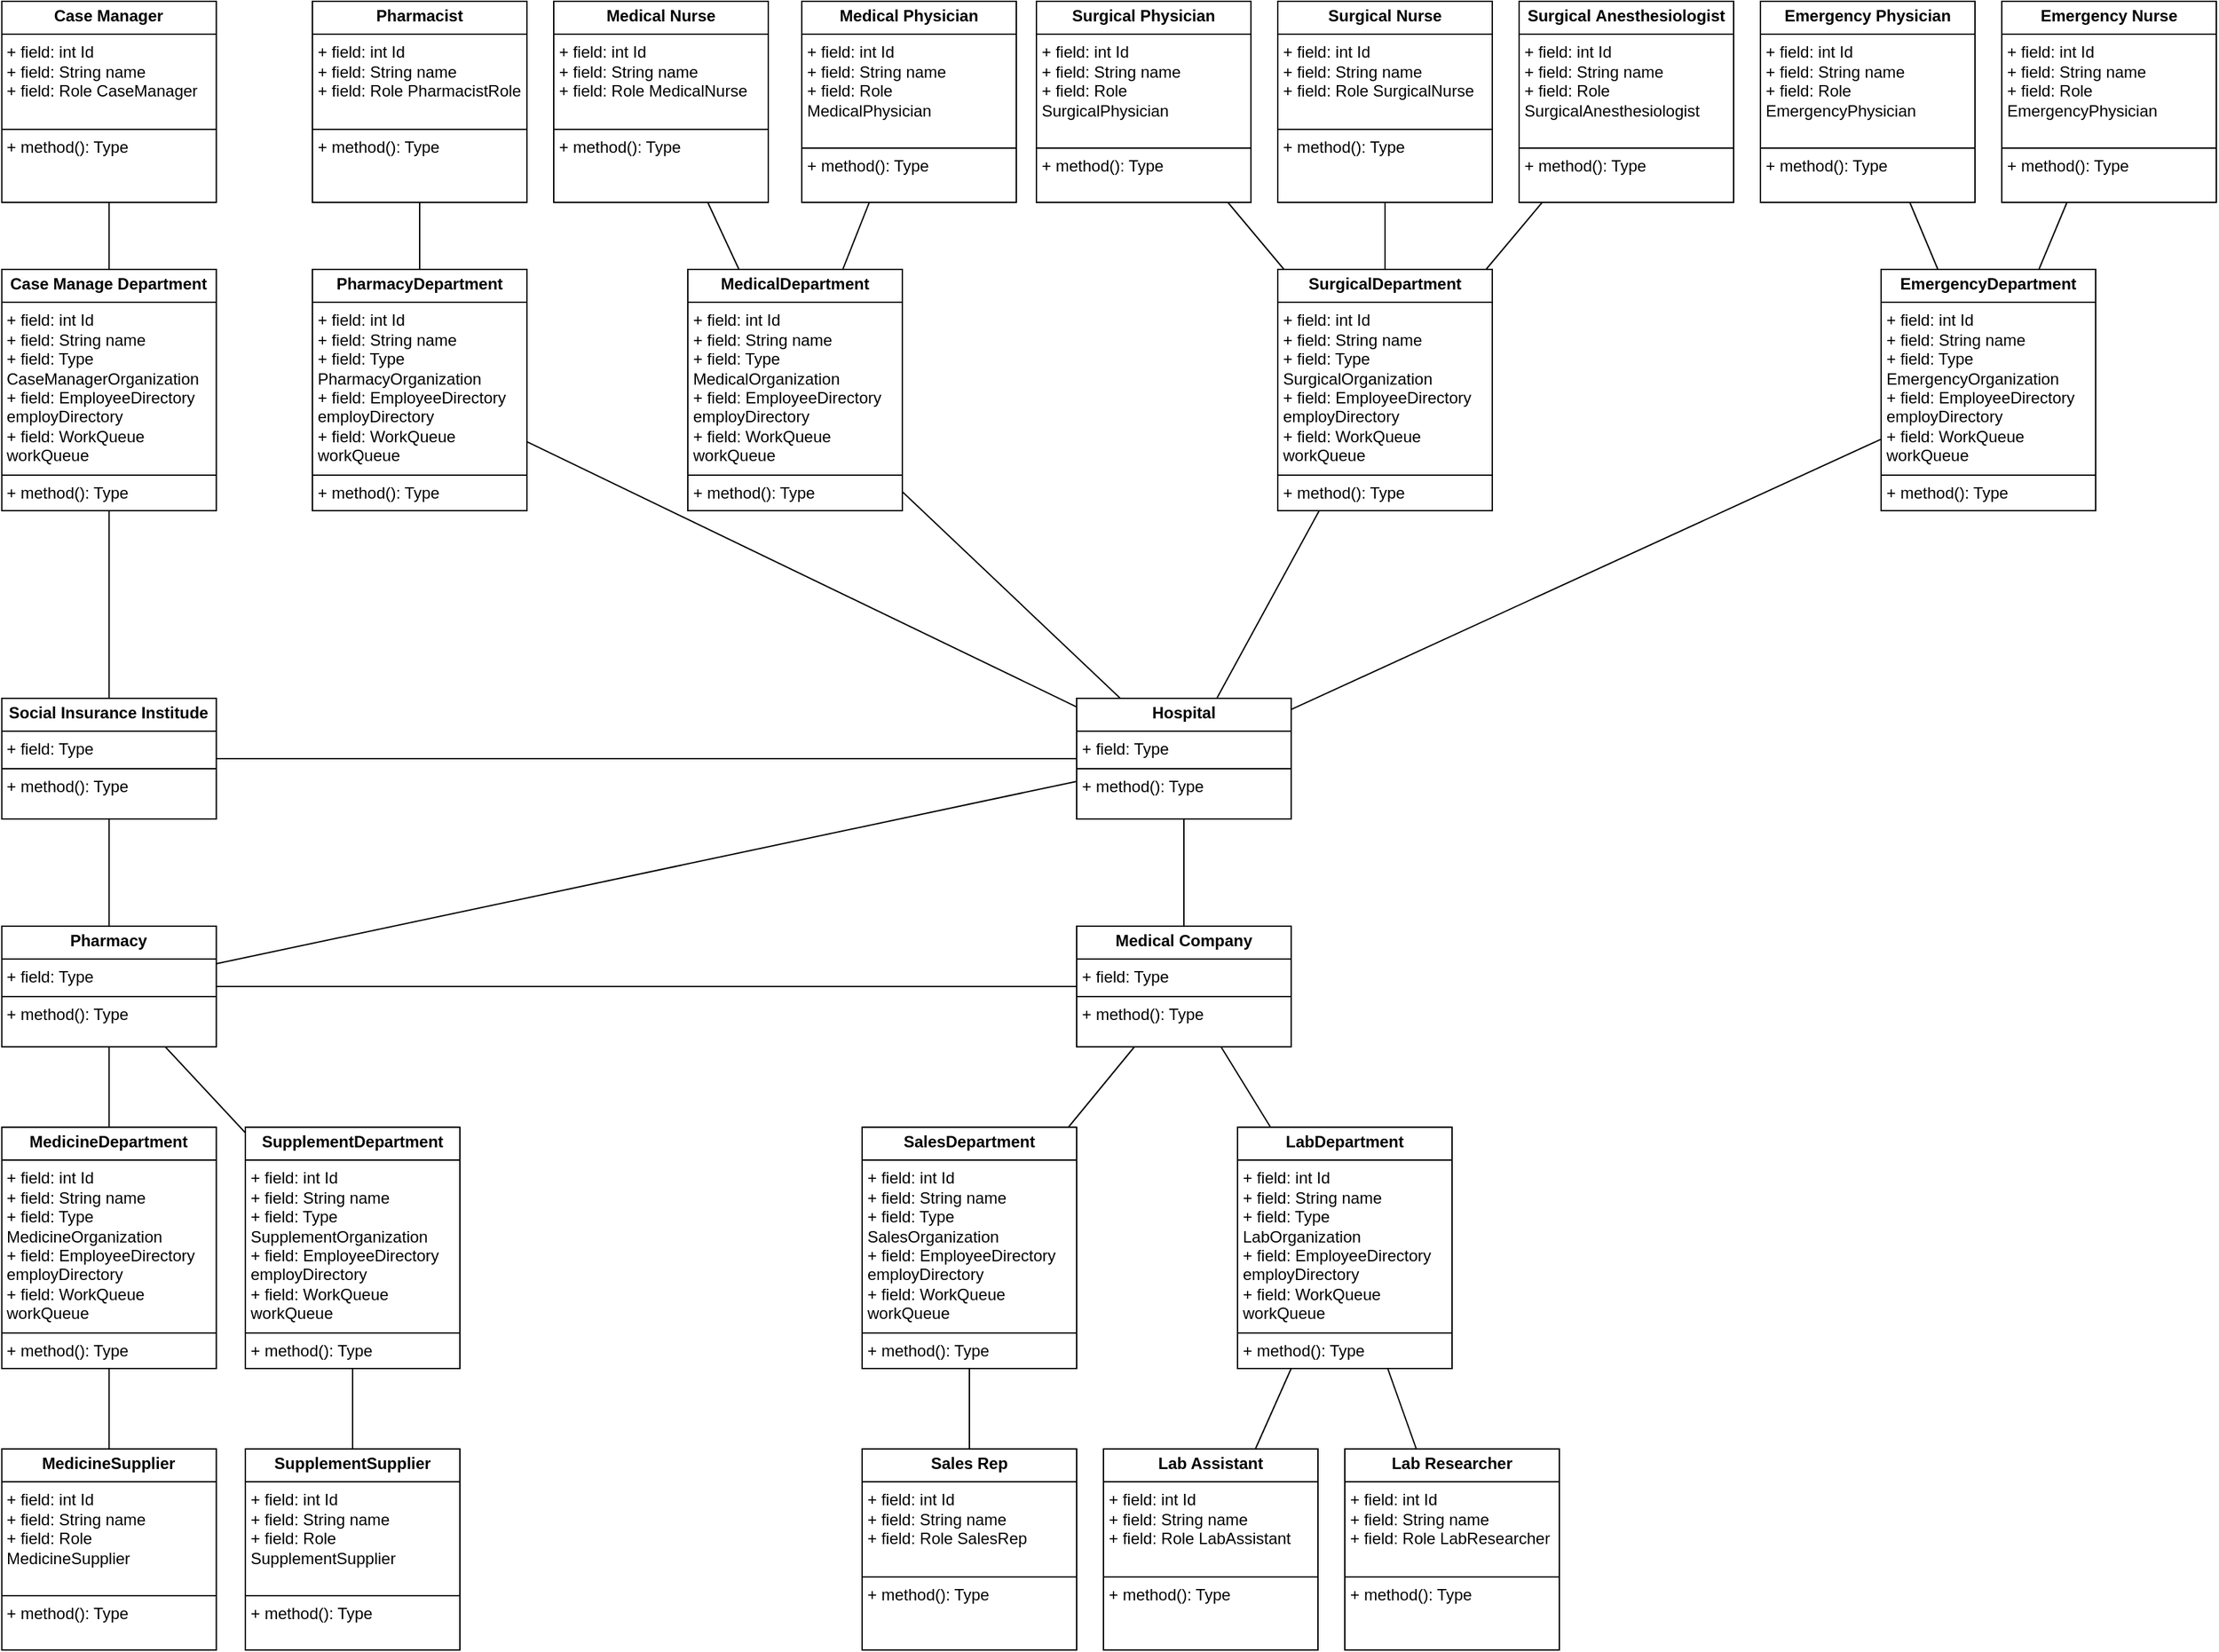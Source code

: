 <mxfile version="25.0.3">
  <diagram id="livxMe8vQkXoGFnq08-X" name="Page-1">
    <mxGraphModel grid="1" page="1" gridSize="10" guides="1" tooltips="1" connect="1" arrows="1" fold="1" pageScale="1" pageWidth="850" pageHeight="1100" math="0" shadow="0">
      <root>
        <mxCell id="0" />
        <mxCell id="1" parent="0" />
        <mxCell id="SlG1gbHgYO2F9qngX2OE-1" value="" style="edgeStyle=none;shape=connector;rounded=0;orthogonalLoop=1;jettySize=auto;html=1;strokeColor=default;align=center;verticalAlign=middle;fontFamily=Helvetica;fontSize=11;fontColor=default;labelBackgroundColor=default;endArrow=none;" edge="1" parent="1" source="S0bJ6rblj4zCeie9fTxg-2" target="S0bJ6rblj4zCeie9fTxg-36">
          <mxGeometry relative="1" as="geometry">
            <mxPoint x="-241.67" y="930" as="targetPoint" />
            <mxPoint x="-121.336" y="810" as="sourcePoint" />
          </mxGeometry>
        </mxCell>
        <mxCell id="SlG1gbHgYO2F9qngX2OE-2" value="" style="edgeStyle=none;shape=connector;rounded=0;orthogonalLoop=1;jettySize=auto;html=1;strokeColor=default;align=center;verticalAlign=middle;fontFamily=Helvetica;fontSize=11;fontColor=default;labelBackgroundColor=default;endArrow=none;" edge="1" parent="1" source="S0bJ6rblj4zCeie9fTxg-2" target="S0bJ6rblj4zCeie9fTxg-37">
          <mxGeometry relative="1" as="geometry">
            <mxPoint x="-99.336" y="810" as="sourcePoint" />
            <mxPoint x="-111.095" y="930" as="targetPoint" />
          </mxGeometry>
        </mxCell>
        <mxCell id="SlG1gbHgYO2F9qngX2OE-4" value="" style="edgeStyle=none;shape=connector;rounded=0;orthogonalLoop=1;jettySize=auto;html=1;strokeColor=default;align=center;verticalAlign=middle;fontFamily=Helvetica;fontSize=11;fontColor=default;labelBackgroundColor=default;endArrow=none;" edge="1" parent="1" source="S0bJ6rblj4zCeie9fTxg-37" target="S0bJ6rblj4zCeie9fTxg-22">
          <mxGeometry relative="1" as="geometry">
            <mxPoint x="-60" y="1020" as="sourcePoint" />
            <mxPoint x="-60" y="1090" as="targetPoint" />
          </mxGeometry>
        </mxCell>
        <mxCell id="SlG1gbHgYO2F9qngX2OE-6" value="" style="edgeStyle=none;shape=connector;rounded=0;orthogonalLoop=1;jettySize=auto;html=1;strokeColor=default;align=center;verticalAlign=middle;fontFamily=Helvetica;fontSize=11;fontColor=default;labelBackgroundColor=default;endArrow=none;" edge="1" parent="1" source="S0bJ6rblj4zCeie9fTxg-36" target="S0bJ6rblj4zCeie9fTxg-21">
          <mxGeometry relative="1" as="geometry">
            <mxPoint x="-241.67" y="1020" as="sourcePoint" />
            <mxPoint x="-241.67" y="1090" as="targetPoint" />
          </mxGeometry>
        </mxCell>
        <mxCell id="SlG1gbHgYO2F9qngX2OE-8" style="edgeStyle=none;shape=connector;rounded=0;orthogonalLoop=1;jettySize=auto;html=1;strokeColor=default;align=center;verticalAlign=middle;fontFamily=Helvetica;fontSize=11;fontColor=default;labelBackgroundColor=default;endArrow=none;" edge="1" parent="1" source="SlG1gbHgYO2F9qngX2OE-62" target="SlG1gbHgYO2F9qngX2OE-63">
          <mxGeometry relative="1" as="geometry">
            <mxPoint x="-110" y="510" as="sourcePoint" />
          </mxGeometry>
        </mxCell>
        <mxCell id="SlG1gbHgYO2F9qngX2OE-9" style="edgeStyle=none;shape=connector;rounded=0;orthogonalLoop=1;jettySize=auto;html=1;strokeColor=default;align=center;verticalAlign=middle;fontFamily=Helvetica;fontSize=11;fontColor=default;labelBackgroundColor=default;endArrow=none;" edge="1" parent="1" source="SlG1gbHgYO2F9qngX2OE-62" target="SlG1gbHgYO2F9qngX2OE-66">
          <mxGeometry relative="1" as="geometry">
            <mxPoint x="-60" y="630" as="sourcePoint" />
            <mxPoint x="280" y="630" as="targetPoint" />
          </mxGeometry>
        </mxCell>
        <mxCell id="SlG1gbHgYO2F9qngX2OE-10" style="edgeStyle=none;shape=connector;rounded=0;orthogonalLoop=1;jettySize=auto;html=1;strokeColor=default;align=center;verticalAlign=middle;fontFamily=Helvetica;fontSize=11;fontColor=default;labelBackgroundColor=default;endArrow=none;" edge="1" parent="1" source="SlG1gbHgYO2F9qngX2OE-62" target="S0bJ6rblj4zCeie9fTxg-2">
          <mxGeometry relative="1" as="geometry">
            <mxPoint x="-110.209" y="650" as="sourcePoint" />
            <mxPoint x="-130.929" y="770" as="targetPoint" />
          </mxGeometry>
        </mxCell>
        <mxCell id="SlG1gbHgYO2F9qngX2OE-14" value="" style="edgeStyle=none;shape=connector;rounded=0;orthogonalLoop=1;jettySize=auto;html=1;strokeColor=default;align=center;verticalAlign=middle;fontFamily=Helvetica;fontSize=11;fontColor=default;labelBackgroundColor=default;endArrow=none;" edge="1" parent="1" source="S0bJ6rblj4zCeie9fTxg-8" target="S0bJ6rblj4zCeie9fTxg-35">
          <mxGeometry relative="1" as="geometry">
            <mxPoint x="510" y="1080" as="sourcePoint" />
            <mxPoint x="735" y="990" as="targetPoint" />
          </mxGeometry>
        </mxCell>
        <mxCell id="SlG1gbHgYO2F9qngX2OE-15" value="" style="edgeStyle=none;shape=connector;rounded=0;orthogonalLoop=1;jettySize=auto;html=1;strokeColor=default;align=center;verticalAlign=middle;fontFamily=Helvetica;fontSize=11;fontColor=default;labelBackgroundColor=default;endArrow=none;" edge="1" parent="1" source="S0bJ6rblj4zCeie9fTxg-8" target="S0bJ6rblj4zCeie9fTxg-34">
          <mxGeometry relative="1" as="geometry">
            <mxPoint x="476" y="1080" as="sourcePoint" />
            <mxPoint x="430.625" y="930" as="targetPoint" />
          </mxGeometry>
        </mxCell>
        <mxCell id="SlG1gbHgYO2F9qngX2OE-16" style="edgeStyle=none;shape=connector;rounded=0;orthogonalLoop=1;jettySize=auto;html=1;strokeColor=default;align=center;verticalAlign=middle;fontFamily=Helvetica;fontSize=11;fontColor=default;labelBackgroundColor=default;endArrow=none;" edge="1" parent="1" source="S0bJ6rblj4zCeie9fTxg-8" target="S0bJ6rblj4zCeie9fTxg-2">
          <mxGeometry relative="1" as="geometry">
            <mxPoint x="460" y="1043.703" as="sourcePoint" />
            <mxPoint x="-61.67" y="790" as="targetPoint" />
          </mxGeometry>
        </mxCell>
        <mxCell id="SlG1gbHgYO2F9qngX2OE-18" value="" style="edgeStyle=none;shape=connector;rounded=0;orthogonalLoop=1;jettySize=auto;html=1;strokeColor=default;align=center;verticalAlign=middle;fontFamily=Helvetica;fontSize=11;fontColor=default;labelBackgroundColor=default;endArrow=none;" edge="1" parent="1" source="S0bJ6rblj4zCeie9fTxg-34" target="S0bJ6rblj4zCeie9fTxg-24">
          <mxGeometry relative="1" as="geometry">
            <mxPoint x="380" y="1020" as="sourcePoint" />
            <mxPoint x="380" y="1090" as="targetPoint" />
          </mxGeometry>
        </mxCell>
        <mxCell id="SlG1gbHgYO2F9qngX2OE-20" style="edgeStyle=none;shape=connector;rounded=0;orthogonalLoop=1;jettySize=auto;html=1;strokeColor=default;align=center;verticalAlign=middle;fontFamily=Helvetica;fontSize=11;fontColor=default;labelBackgroundColor=default;endArrow=none;" edge="1" parent="1" source="S0bJ6rblj4zCeie9fTxg-35" target="S0bJ6rblj4zCeie9fTxg-25">
          <mxGeometry relative="1" as="geometry">
            <mxPoint x="756.176" y="1080" as="sourcePoint" />
            <mxPoint x="715.312" y="1150" as="targetPoint" />
          </mxGeometry>
        </mxCell>
        <mxCell id="SlG1gbHgYO2F9qngX2OE-25" value="" style="endArrow=none;html=1;rounded=0;" edge="1" parent="1" source="S0bJ6rblj4zCeie9fTxg-26" target="S0bJ6rblj4zCeie9fTxg-35">
          <mxGeometry width="50" height="50" relative="1" as="geometry">
            <mxPoint x="844.688" y="1150" as="sourcePoint" />
            <mxPoint x="803.824" y="1080" as="targetPoint" />
          </mxGeometry>
        </mxCell>
        <mxCell id="SlG1gbHgYO2F9qngX2OE-26" style="edgeStyle=none;shape=connector;rounded=0;orthogonalLoop=1;jettySize=auto;html=1;strokeColor=default;align=center;verticalAlign=middle;fontFamily=Helvetica;fontSize=11;fontColor=default;labelBackgroundColor=default;endArrow=none;" edge="1" parent="1" source="SlG1gbHgYO2F9qngX2OE-66" target="S0bJ6rblj4zCeie9fTxg-30">
          <mxGeometry relative="1" as="geometry">
            <mxPoint x="762.5" y="520" as="sourcePoint" />
            <mxPoint x="693.929" y="360" as="targetPoint" />
          </mxGeometry>
        </mxCell>
        <mxCell id="SlG1gbHgYO2F9qngX2OE-27" style="edgeStyle=none;shape=connector;rounded=0;orthogonalLoop=1;jettySize=auto;html=1;strokeColor=default;align=center;verticalAlign=middle;fontFamily=Helvetica;fontSize=11;fontColor=default;labelBackgroundColor=default;endArrow=none;" edge="1" parent="1" source="SlG1gbHgYO2F9qngX2OE-66" target="S0bJ6rblj4zCeie9fTxg-33">
          <mxGeometry relative="1" as="geometry">
            <mxPoint x="780" y="530" as="sourcePoint" />
            <mxPoint x="1086.786" y="360" as="targetPoint" />
          </mxGeometry>
        </mxCell>
        <mxCell id="SlG1gbHgYO2F9qngX2OE-28" style="edgeStyle=none;shape=connector;rounded=0;orthogonalLoop=1;jettySize=auto;html=1;strokeColor=default;align=center;verticalAlign=middle;fontFamily=Helvetica;fontSize=11;fontColor=default;labelBackgroundColor=default;endArrow=none;jumpStyle=arc;" edge="1" parent="1" source="SlG1gbHgYO2F9qngX2OE-66" target="S0bJ6rblj4zCeie9fTxg-8">
          <mxGeometry relative="1" as="geometry">
            <mxPoint x="330" y="650" as="sourcePoint" />
            <mxPoint x="512.469" y="1040" as="targetPoint" />
          </mxGeometry>
        </mxCell>
        <mxCell id="SlG1gbHgYO2F9qngX2OE-29" style="edgeStyle=none;shape=connector;rounded=0;orthogonalLoop=1;jettySize=auto;html=1;strokeColor=default;align=center;verticalAlign=middle;fontFamily=Helvetica;fontSize=11;fontColor=default;labelBackgroundColor=default;endArrow=none;" edge="1" parent="1" source="SlG1gbHgYO2F9qngX2OE-66" target="S0bJ6rblj4zCeie9fTxg-2">
          <mxGeometry relative="1" as="geometry">
            <mxPoint x="280" y="648.113" as="sourcePoint" />
            <mxPoint x="-61.67" y="779.95" as="targetPoint" />
          </mxGeometry>
        </mxCell>
        <mxCell id="SlG1gbHgYO2F9qngX2OE-31" style="edgeStyle=none;shape=connector;rounded=0;orthogonalLoop=1;jettySize=auto;html=1;strokeColor=default;align=center;verticalAlign=middle;fontFamily=Helvetica;fontSize=11;fontColor=default;labelBackgroundColor=default;endArrow=none;" edge="1" parent="1" source="S0bJ6rblj4zCeie9fTxg-29" target="SlG1gbHgYO2F9qngX2OE-66">
          <mxGeometry relative="1" as="geometry">
            <mxPoint x="314" y="360" as="sourcePoint" />
            <mxPoint x="695" y="520" as="targetPoint" />
          </mxGeometry>
        </mxCell>
        <mxCell id="SlG1gbHgYO2F9qngX2OE-34" style="edgeStyle=none;shape=connector;rounded=0;orthogonalLoop=1;jettySize=auto;html=1;strokeColor=default;align=center;verticalAlign=middle;fontFamily=Helvetica;fontSize=11;fontColor=default;labelBackgroundColor=default;endArrow=none;" edge="1" parent="1" source="S0bJ6rblj4zCeie9fTxg-30" target="S0bJ6rblj4zCeie9fTxg-17">
          <mxGeometry relative="1" as="geometry">
            <mxPoint x="760.625" y="270" as="sourcePoint" />
            <mxPoint x="827.692" y="230" as="targetPoint" />
          </mxGeometry>
        </mxCell>
        <mxCell id="SlG1gbHgYO2F9qngX2OE-37" style="edgeStyle=none;shape=connector;rounded=0;orthogonalLoop=1;jettySize=auto;html=1;strokeColor=default;align=center;verticalAlign=middle;fontFamily=Helvetica;fontSize=11;fontColor=default;labelBackgroundColor=default;endArrow=none;" edge="1" parent="1" source="S0bJ6rblj4zCeie9fTxg-28" target="SlG1gbHgYO2F9qngX2OE-66">
          <mxGeometry relative="1" as="geometry">
            <mxPoint x="80" y="427.857" as="sourcePoint" />
            <mxPoint x="280" y="530.323" as="targetPoint" />
          </mxGeometry>
        </mxCell>
        <mxCell id="SlG1gbHgYO2F9qngX2OE-39" style="edgeStyle=none;shape=connector;rounded=0;orthogonalLoop=1;jettySize=auto;html=1;strokeColor=default;align=center;verticalAlign=middle;fontFamily=Helvetica;fontSize=11;fontColor=default;labelBackgroundColor=default;endArrow=none;" edge="1" parent="1" source="S0bJ6rblj4zCeie9fTxg-18" target="S0bJ6rblj4zCeie9fTxg-33">
          <mxGeometry relative="1" as="geometry">
            <mxPoint x="1127.5" y="270" as="targetPoint" />
            <mxPoint x="1097.692" y="230" as="sourcePoint" />
          </mxGeometry>
        </mxCell>
        <mxCell id="SlG1gbHgYO2F9qngX2OE-41" style="edgeStyle=none;shape=connector;rounded=0;orthogonalLoop=1;jettySize=auto;html=1;strokeColor=default;align=center;verticalAlign=middle;fontFamily=Helvetica;fontSize=11;fontColor=default;labelBackgroundColor=default;endArrow=none;" edge="1" parent="1" source="S0bJ6rblj4zCeie9fTxg-19" target="S0bJ6rblj4zCeie9fTxg-33">
          <mxGeometry relative="1" as="geometry">
            <mxPoint x="1180" y="260" as="targetPoint" />
            <mxPoint x="1215.385" y="230" as="sourcePoint" />
          </mxGeometry>
        </mxCell>
        <mxCell id="SlG1gbHgYO2F9qngX2OE-45" style="edgeStyle=none;shape=connector;rounded=0;orthogonalLoop=1;jettySize=auto;html=1;strokeColor=default;align=center;verticalAlign=middle;fontFamily=Helvetica;fontSize=11;fontColor=default;labelBackgroundColor=default;endArrow=none;" edge="1" parent="1" source="S0bJ6rblj4zCeie9fTxg-15" target="S0bJ6rblj4zCeie9fTxg-30">
          <mxGeometry relative="1" as="geometry">
            <mxPoint x="592.308" y="230" as="sourcePoint" />
            <mxPoint x="659.375" y="270" as="targetPoint" />
          </mxGeometry>
        </mxCell>
        <mxCell id="SlG1gbHgYO2F9qngX2OE-47" style="edgeStyle=none;shape=connector;rounded=0;orthogonalLoop=1;jettySize=auto;html=1;strokeColor=default;align=center;verticalAlign=middle;fontFamily=Helvetica;fontSize=11;fontColor=default;labelBackgroundColor=default;endArrow=none;" edge="1" parent="1" source="S0bJ6rblj4zCeie9fTxg-14" target="S0bJ6rblj4zCeie9fTxg-29">
          <mxGeometry relative="1" as="geometry">
            <mxPoint x="318.846" y="230" as="sourcePoint" />
            <mxPoint x="190" y="570" as="targetPoint" />
          </mxGeometry>
        </mxCell>
        <mxCell id="SlG1gbHgYO2F9qngX2OE-49" style="edgeStyle=none;shape=connector;rounded=0;orthogonalLoop=1;jettySize=auto;html=1;strokeColor=default;align=center;verticalAlign=middle;fontFamily=Helvetica;fontSize=11;fontColor=default;labelBackgroundColor=default;endArrow=none;" edge="1" parent="1" source="S0bJ6rblj4zCeie9fTxg-13" target="S0bJ6rblj4zCeie9fTxg-29">
          <mxGeometry relative="1" as="geometry">
            <mxPoint x="201.154" y="230" as="sourcePoint" />
            <mxPoint x="234.688" y="270" as="targetPoint" />
          </mxGeometry>
        </mxCell>
        <mxCell id="SlG1gbHgYO2F9qngX2OE-51" style="edgeStyle=none;shape=connector;rounded=0;orthogonalLoop=1;jettySize=auto;html=1;strokeColor=default;align=center;verticalAlign=middle;fontFamily=Helvetica;fontSize=11;fontColor=default;labelBackgroundColor=default;endArrow=none;" edge="1" parent="1" source="SlG1gbHgYO2F9qngX2OE-63" target="S0bJ6rblj4zCeie9fTxg-20">
          <mxGeometry relative="1" as="geometry">
            <mxPoint x="-100" y="340" as="sourcePoint" />
            <mxPoint x="-231.67" y="230" as="targetPoint" />
          </mxGeometry>
        </mxCell>
        <mxCell id="SlG1gbHgYO2F9qngX2OE-52" style="edgeStyle=none;shape=connector;rounded=0;orthogonalLoop=1;jettySize=auto;html=1;strokeColor=default;align=center;verticalAlign=middle;fontFamily=Helvetica;fontSize=11;fontColor=default;labelBackgroundColor=default;endArrow=none;" edge="1" parent="1" source="SlG1gbHgYO2F9qngX2OE-68" target="S0bJ6rblj4zCeie9fTxg-28">
          <mxGeometry relative="1" as="geometry">
            <mxPoint x="-3" y="330" as="targetPoint" />
          </mxGeometry>
        </mxCell>
        <mxCell id="SlG1gbHgYO2F9qngX2OE-54" value="" style="edgeStyle=none;shape=connector;rounded=0;orthogonalLoop=1;jettySize=auto;html=1;strokeColor=default;align=center;verticalAlign=middle;fontFamily=Helvetica;fontSize=11;fontColor=default;labelBackgroundColor=default;endArrow=none;" edge="1" parent="1">
          <mxGeometry relative="1" as="geometry">
            <mxPoint x="-279.496" y="1040" as="sourcePoint" />
            <mxPoint x="-279.496" y="1040" as="targetPoint" />
          </mxGeometry>
        </mxCell>
        <mxCell id="SlG1gbHgYO2F9qngX2OE-62" value="&lt;p style=&quot;margin:0px;margin-top:4px;text-align:center;&quot;&gt;&lt;b&gt;Social Insurance Institude&lt;/b&gt;&lt;/p&gt;&lt;hr size=&quot;1&quot; style=&quot;border-style:solid;&quot;&gt;&lt;p style=&quot;margin:0px;margin-left:4px;&quot;&gt;+ field: Type&lt;/p&gt;&lt;hr size=&quot;1&quot; style=&quot;border-style:solid;&quot;&gt;&lt;p style=&quot;margin:0px;margin-left:4px;&quot;&gt;+ method(): Type&lt;/p&gt;" style="verticalAlign=top;align=left;overflow=fill;html=1;whiteSpace=wrap;" vertex="1" parent="1">
          <mxGeometry x="-321.67" y="600" width="160" height="90" as="geometry" />
        </mxCell>
        <mxCell id="SlG1gbHgYO2F9qngX2OE-63" value="&lt;p style=&quot;margin:0px;margin-top:4px;text-align:center;&quot;&gt;&lt;b&gt;Case Manage&amp;nbsp;&lt;/b&gt;&lt;b style=&quot;background-color: initial;&quot;&gt;Department&lt;/b&gt;&lt;/p&gt;&lt;hr size=&quot;1&quot; style=&quot;border-style:solid;&quot;&gt;&lt;p style=&quot;margin:0px;margin-left:4px;&quot;&gt;+ field: int Id&lt;/p&gt;&lt;p style=&quot;margin:0px;margin-left:4px;&quot;&gt;+ field: String name&lt;/p&gt;&lt;p style=&quot;margin:0px;margin-left:4px;&quot;&gt;+ field: Type CaseManagerOrganization&lt;/p&gt;&lt;p style=&quot;margin:0px;margin-left:4px;&quot;&gt;+ field: EmployeeDirectory employDirectory&lt;/p&gt;&lt;p style=&quot;margin:0px;margin-left:4px;&quot;&gt;+ field: WorkQueue workQueue&lt;/p&gt;&lt;hr size=&quot;1&quot; style=&quot;border-style:solid;&quot;&gt;&lt;p style=&quot;margin:0px;margin-left:4px;&quot;&gt;+ method(): Type&lt;/p&gt;" style="verticalAlign=top;align=left;overflow=fill;html=1;whiteSpace=wrap;" vertex="1" parent="1">
          <mxGeometry x="-321.67" y="280" width="160" height="180" as="geometry" />
        </mxCell>
        <mxCell id="SlG1gbHgYO2F9qngX2OE-66" value="&lt;p style=&quot;margin:0px;margin-top:4px;text-align:center;&quot;&gt;&lt;b&gt;Hospital&lt;/b&gt;&lt;/p&gt;&lt;hr size=&quot;1&quot; style=&quot;border-style:solid;&quot;&gt;&lt;p style=&quot;margin:0px;margin-left:4px;&quot;&gt;+ field: Type&lt;/p&gt;&lt;hr size=&quot;1&quot; style=&quot;border-style:solid;&quot;&gt;&lt;p style=&quot;margin:0px;margin-left:4px;&quot;&gt;+ method(): Type&lt;/p&gt;" style="verticalAlign=top;align=left;overflow=fill;html=1;whiteSpace=wrap;" vertex="1" parent="1">
          <mxGeometry x="480" y="600" width="160" height="90" as="geometry" />
        </mxCell>
        <mxCell id="SlG1gbHgYO2F9qngX2OE-68" value="&lt;p style=&quot;margin:0px;margin-top:4px;text-align:center;&quot;&gt;&lt;b&gt;Pharmacist&lt;/b&gt;&lt;/p&gt;&lt;hr size=&quot;1&quot; style=&quot;border-style:solid;&quot;&gt;&lt;p style=&quot;margin: 0px 0px 0px 4px;&quot;&gt;+ field: int Id&lt;/p&gt;&lt;p style=&quot;margin: 0px 0px 0px 4px;&quot;&gt;&lt;span style=&quot;background-color: initial;&quot;&gt;+ field: String name&lt;/span&gt;&lt;/p&gt;&lt;p style=&quot;margin:0px;margin-left:4px;&quot;&gt;+ field: Role PharmacistRole&lt;/p&gt;&lt;p style=&quot;margin: 0px 0px 0px 4px;&quot;&gt;&lt;br&gt;&lt;/p&gt;&lt;hr size=&quot;1&quot; style=&quot;border-style:solid;&quot;&gt;&lt;p style=&quot;margin:0px;margin-left:4px;&quot;&gt;+ method(): Type&lt;/p&gt;" style="verticalAlign=top;align=left;overflow=fill;html=1;whiteSpace=wrap;" vertex="1" parent="1">
          <mxGeometry x="-90" y="80" width="160" height="150" as="geometry" />
        </mxCell>
        <mxCell id="S0bJ6rblj4zCeie9fTxg-2" value="&lt;p style=&quot;margin:0px;margin-top:4px;text-align:center;&quot;&gt;&lt;b&gt;Pharmacy&lt;/b&gt;&lt;/p&gt;&lt;hr size=&quot;1&quot; style=&quot;border-style:solid;&quot;&gt;&lt;p style=&quot;margin:0px;margin-left:4px;&quot;&gt;+ field: Type&lt;/p&gt;&lt;hr size=&quot;1&quot; style=&quot;border-style:solid;&quot;&gt;&lt;p style=&quot;margin:0px;margin-left:4px;&quot;&gt;+ method(): Type&lt;/p&gt;" style="verticalAlign=top;align=left;overflow=fill;html=1;whiteSpace=wrap;" vertex="1" parent="1">
          <mxGeometry x="-321.67" y="770" width="160" height="90" as="geometry" />
        </mxCell>
        <mxCell id="S0bJ6rblj4zCeie9fTxg-8" value="&lt;p style=&quot;margin:0px;margin-top:4px;text-align:center;&quot;&gt;&lt;b&gt;Medical Company&lt;/b&gt;&lt;/p&gt;&lt;hr size=&quot;1&quot; style=&quot;border-style:solid;&quot;&gt;&lt;p style=&quot;margin:0px;margin-left:4px;&quot;&gt;+ field: Type&lt;/p&gt;&lt;hr size=&quot;1&quot; style=&quot;border-style:solid;&quot;&gt;&lt;p style=&quot;margin:0px;margin-left:4px;&quot;&gt;+ method(): Type&lt;/p&gt;" style="verticalAlign=top;align=left;overflow=fill;html=1;whiteSpace=wrap;" vertex="1" parent="1">
          <mxGeometry x="480" y="770" width="160" height="90" as="geometry" />
        </mxCell>
        <mxCell id="S0bJ6rblj4zCeie9fTxg-13" value="&lt;p style=&quot;margin:0px;margin-top:4px;text-align:center;&quot;&gt;&lt;b&gt;Medical Nurse&lt;/b&gt;&lt;/p&gt;&lt;hr size=&quot;1&quot; style=&quot;border-style:solid;&quot;&gt;&lt;p style=&quot;margin: 0px 0px 0px 4px;&quot;&gt;+ field: int Id&lt;/p&gt;&lt;p style=&quot;margin: 0px 0px 0px 4px;&quot;&gt;&lt;span style=&quot;background-color: initial;&quot;&gt;+ field: String name&lt;/span&gt;&lt;/p&gt;&lt;p style=&quot;margin:0px;margin-left:4px;&quot;&gt;+ field: Role MedicalNurse&lt;/p&gt;&lt;p style=&quot;margin: 0px 0px 0px 4px;&quot;&gt;&lt;br&gt;&lt;/p&gt;&lt;hr size=&quot;1&quot; style=&quot;border-style:solid;&quot;&gt;&lt;p style=&quot;margin:0px;margin-left:4px;&quot;&gt;+ method(): Type&lt;/p&gt;" style="verticalAlign=top;align=left;overflow=fill;html=1;whiteSpace=wrap;" vertex="1" parent="1">
          <mxGeometry x="90" y="80" width="160" height="150" as="geometry" />
        </mxCell>
        <mxCell id="S0bJ6rblj4zCeie9fTxg-14" value="&lt;p style=&quot;margin:0px;margin-top:4px;text-align:center;&quot;&gt;&lt;b&gt;Medical Physician&lt;/b&gt;&lt;/p&gt;&lt;hr size=&quot;1&quot; style=&quot;border-style:solid;&quot;&gt;&lt;p style=&quot;margin: 0px 0px 0px 4px;&quot;&gt;+ field: int Id&lt;/p&gt;&lt;p style=&quot;margin: 0px 0px 0px 4px;&quot;&gt;&lt;span style=&quot;background-color: initial;&quot;&gt;+ field: String name&lt;/span&gt;&lt;/p&gt;&lt;p style=&quot;margin:0px;margin-left:4px;&quot;&gt;+ field: Role MedicalPhysician&lt;/p&gt;&lt;p style=&quot;margin: 0px 0px 0px 4px;&quot;&gt;&lt;br&gt;&lt;/p&gt;&lt;hr size=&quot;1&quot; style=&quot;border-style:solid;&quot;&gt;&lt;p style=&quot;margin:0px;margin-left:4px;&quot;&gt;+ method(): Type&lt;/p&gt;" style="verticalAlign=top;align=left;overflow=fill;html=1;whiteSpace=wrap;" vertex="1" parent="1">
          <mxGeometry x="275" y="80" width="160" height="150" as="geometry" />
        </mxCell>
        <mxCell id="S0bJ6rblj4zCeie9fTxg-15" value="&lt;p style=&quot;margin:0px;margin-top:4px;text-align:center;&quot;&gt;&lt;b&gt;Surgical Physician&lt;/b&gt;&lt;/p&gt;&lt;hr size=&quot;1&quot; style=&quot;border-style:solid;&quot;&gt;&lt;p style=&quot;margin: 0px 0px 0px 4px;&quot;&gt;+ field: int Id&lt;/p&gt;&lt;p style=&quot;margin: 0px 0px 0px 4px;&quot;&gt;&lt;span style=&quot;background-color: initial;&quot;&gt;+ field: String name&lt;/span&gt;&lt;/p&gt;&lt;p style=&quot;margin:0px;margin-left:4px;&quot;&gt;+ field: Role SurgicalPhysician&lt;/p&gt;&lt;p style=&quot;margin: 0px 0px 0px 4px;&quot;&gt;&lt;br&gt;&lt;/p&gt;&lt;hr size=&quot;1&quot; style=&quot;border-style:solid;&quot;&gt;&lt;p style=&quot;margin:0px;margin-left:4px;&quot;&gt;+ method(): Type&lt;/p&gt;" style="verticalAlign=top;align=left;overflow=fill;html=1;whiteSpace=wrap;" vertex="1" parent="1">
          <mxGeometry x="450" y="80" width="160" height="150" as="geometry" />
        </mxCell>
        <mxCell id="S0bJ6rblj4zCeie9fTxg-16" value="&lt;p style=&quot;margin:0px;margin-top:4px;text-align:center;&quot;&gt;&lt;b&gt;Surgical Nurse&lt;/b&gt;&lt;/p&gt;&lt;hr size=&quot;1&quot; style=&quot;border-style:solid;&quot;&gt;&lt;p style=&quot;margin: 0px 0px 0px 4px;&quot;&gt;+ field: int Id&lt;/p&gt;&lt;p style=&quot;margin: 0px 0px 0px 4px;&quot;&gt;&lt;span style=&quot;background-color: initial;&quot;&gt;+ field: String name&lt;/span&gt;&lt;/p&gt;&lt;p style=&quot;margin:0px;margin-left:4px;&quot;&gt;+ field: Role SurgicalNurse&lt;/p&gt;&lt;p style=&quot;margin: 0px 0px 0px 4px;&quot;&gt;&lt;br&gt;&lt;/p&gt;&lt;hr size=&quot;1&quot; style=&quot;border-style:solid;&quot;&gt;&lt;p style=&quot;margin:0px;margin-left:4px;&quot;&gt;+ method(): Type&lt;/p&gt;" style="verticalAlign=top;align=left;overflow=fill;html=1;whiteSpace=wrap;" vertex="1" parent="1">
          <mxGeometry x="630" y="80" width="160" height="150" as="geometry" />
        </mxCell>
        <mxCell id="S0bJ6rblj4zCeie9fTxg-17" value="&lt;p style=&quot;margin:0px;margin-top:4px;text-align:center;&quot;&gt;&lt;b&gt;Surgical&amp;nbsp;&lt;/b&gt;&lt;b style=&quot;background-color: initial;&quot;&gt;Anesthesiologist&lt;/b&gt;&lt;/p&gt;&lt;hr size=&quot;1&quot; style=&quot;border-style:solid;&quot;&gt;&lt;p style=&quot;margin: 0px 0px 0px 4px;&quot;&gt;+ field: int Id&lt;/p&gt;&lt;p style=&quot;margin: 0px 0px 0px 4px;&quot;&gt;&lt;span style=&quot;background-color: initial;&quot;&gt;+ field: String name&lt;/span&gt;&lt;/p&gt;&lt;p style=&quot;margin:0px;margin-left:4px;&quot;&gt;+ field: Role SurgicalAnesthesiologist&lt;/p&gt;&lt;p style=&quot;margin: 0px 0px 0px 4px;&quot;&gt;&lt;br&gt;&lt;/p&gt;&lt;hr size=&quot;1&quot; style=&quot;border-style:solid;&quot;&gt;&lt;p style=&quot;margin:0px;margin-left:4px;&quot;&gt;+ method(): Type&lt;/p&gt;" style="verticalAlign=top;align=left;overflow=fill;html=1;whiteSpace=wrap;" vertex="1" parent="1">
          <mxGeometry x="810" y="80" width="160" height="150" as="geometry" />
        </mxCell>
        <mxCell id="S0bJ6rblj4zCeie9fTxg-18" value="&lt;p style=&quot;margin:0px;margin-top:4px;text-align:center;&quot;&gt;&lt;b&gt;Emergency Physician&lt;/b&gt;&lt;/p&gt;&lt;hr size=&quot;1&quot; style=&quot;border-style:solid;&quot;&gt;&lt;p style=&quot;margin: 0px 0px 0px 4px;&quot;&gt;+ field: int Id&lt;/p&gt;&lt;p style=&quot;margin: 0px 0px 0px 4px;&quot;&gt;&lt;span style=&quot;background-color: initial;&quot;&gt;+ field: String name&lt;/span&gt;&lt;/p&gt;&lt;p style=&quot;margin:0px;margin-left:4px;&quot;&gt;+ field: Role EmergencyPhysician&lt;/p&gt;&lt;p style=&quot;margin: 0px 0px 0px 4px;&quot;&gt;&lt;br&gt;&lt;/p&gt;&lt;hr size=&quot;1&quot; style=&quot;border-style:solid;&quot;&gt;&lt;p style=&quot;margin:0px;margin-left:4px;&quot;&gt;+ method(): Type&lt;/p&gt;" style="verticalAlign=top;align=left;overflow=fill;html=1;whiteSpace=wrap;" vertex="1" parent="1">
          <mxGeometry x="990" y="80" width="160" height="150" as="geometry" />
        </mxCell>
        <mxCell id="S0bJ6rblj4zCeie9fTxg-19" value="&lt;p style=&quot;margin:0px;margin-top:4px;text-align:center;&quot;&gt;&lt;b&gt;Emergency Nurse&lt;/b&gt;&lt;/p&gt;&lt;hr size=&quot;1&quot; style=&quot;border-style:solid;&quot;&gt;&lt;p style=&quot;margin: 0px 0px 0px 4px;&quot;&gt;+ field: int Id&lt;/p&gt;&lt;p style=&quot;margin: 0px 0px 0px 4px;&quot;&gt;&lt;span style=&quot;background-color: initial;&quot;&gt;+ field: String name&lt;/span&gt;&lt;/p&gt;&lt;p style=&quot;margin:0px;margin-left:4px;&quot;&gt;+ field: Role EmergencyPhysician&lt;/p&gt;&lt;p style=&quot;margin: 0px 0px 0px 4px;&quot;&gt;&lt;br&gt;&lt;/p&gt;&lt;hr size=&quot;1&quot; style=&quot;border-style:solid;&quot;&gt;&lt;p style=&quot;margin:0px;margin-left:4px;&quot;&gt;+ method(): Type&lt;/p&gt;" style="verticalAlign=top;align=left;overflow=fill;html=1;whiteSpace=wrap;" vertex="1" parent="1">
          <mxGeometry x="1170" y="80" width="160" height="150" as="geometry" />
        </mxCell>
        <mxCell id="S0bJ6rblj4zCeie9fTxg-20" value="&lt;p style=&quot;margin:0px;margin-top:4px;text-align:center;&quot;&gt;&lt;b&gt;Case Manager&lt;/b&gt;&lt;/p&gt;&lt;hr size=&quot;1&quot; style=&quot;border-style:solid;&quot;&gt;&lt;p style=&quot;margin: 0px 0px 0px 4px;&quot;&gt;+ field: int Id&lt;/p&gt;&lt;p style=&quot;margin: 0px 0px 0px 4px;&quot;&gt;&lt;span style=&quot;background-color: initial;&quot;&gt;+ field: String name&lt;/span&gt;&lt;/p&gt;&lt;p style=&quot;margin:0px;margin-left:4px;&quot;&gt;+ field: Role CaseManager&lt;/p&gt;&lt;p style=&quot;margin: 0px 0px 0px 4px;&quot;&gt;&lt;br&gt;&lt;/p&gt;&lt;hr size=&quot;1&quot; style=&quot;border-style:solid;&quot;&gt;&lt;p style=&quot;margin:0px;margin-left:4px;&quot;&gt;+ method(): Type&lt;/p&gt;" style="verticalAlign=top;align=left;overflow=fill;html=1;whiteSpace=wrap;" vertex="1" parent="1">
          <mxGeometry x="-321.67" y="80" width="160" height="150" as="geometry" />
        </mxCell>
        <mxCell id="S0bJ6rblj4zCeie9fTxg-21" value="&lt;p style=&quot;margin:0px;margin-top:4px;text-align:center;&quot;&gt;&lt;b&gt;MedicineSupplier&lt;/b&gt;&lt;/p&gt;&lt;hr size=&quot;1&quot; style=&quot;border-style:solid;&quot;&gt;&lt;p style=&quot;margin: 0px 0px 0px 4px;&quot;&gt;+ field: int Id&lt;/p&gt;&lt;p style=&quot;margin: 0px 0px 0px 4px;&quot;&gt;&lt;span style=&quot;background-color: initial;&quot;&gt;+ field: String name&lt;/span&gt;&lt;/p&gt;&lt;p style=&quot;margin:0px;margin-left:4px;&quot;&gt;+ field: Role MedicineSupplier&lt;/p&gt;&lt;p style=&quot;margin: 0px 0px 0px 4px;&quot;&gt;&lt;br&gt;&lt;/p&gt;&lt;hr size=&quot;1&quot; style=&quot;border-style:solid;&quot;&gt;&lt;p style=&quot;margin:0px;margin-left:4px;&quot;&gt;+ method(): Type&lt;/p&gt;" style="verticalAlign=top;align=left;overflow=fill;html=1;whiteSpace=wrap;" vertex="1" parent="1">
          <mxGeometry x="-321.67" y="1160" width="160" height="150" as="geometry" />
        </mxCell>
        <mxCell id="S0bJ6rblj4zCeie9fTxg-22" value="&lt;p style=&quot;margin:0px;margin-top:4px;text-align:center;&quot;&gt;&lt;b&gt;SupplementSupplier&lt;/b&gt;&lt;/p&gt;&lt;hr size=&quot;1&quot; style=&quot;border-style:solid;&quot;&gt;&lt;p style=&quot;margin: 0px 0px 0px 4px;&quot;&gt;+ field: int Id&lt;/p&gt;&lt;p style=&quot;margin: 0px 0px 0px 4px;&quot;&gt;&lt;span style=&quot;background-color: initial;&quot;&gt;+ field: String name&lt;/span&gt;&lt;/p&gt;&lt;p style=&quot;margin:0px;margin-left:4px;&quot;&gt;+ field: Role SupplementSupplier&lt;/p&gt;&lt;p style=&quot;margin: 0px 0px 0px 4px;&quot;&gt;&lt;br&gt;&lt;/p&gt;&lt;hr size=&quot;1&quot; style=&quot;border-style:solid;&quot;&gt;&lt;p style=&quot;margin:0px;margin-left:4px;&quot;&gt;+ method(): Type&lt;/p&gt;" style="verticalAlign=top;align=left;overflow=fill;html=1;whiteSpace=wrap;" vertex="1" parent="1">
          <mxGeometry x="-140.0" y="1160" width="160" height="150" as="geometry" />
        </mxCell>
        <mxCell id="S0bJ6rblj4zCeie9fTxg-24" value="&lt;p style=&quot;margin:0px;margin-top:4px;text-align:center;&quot;&gt;&lt;b&gt;Sales Rep&lt;/b&gt;&lt;/p&gt;&lt;hr size=&quot;1&quot; style=&quot;border-style:solid;&quot;&gt;&lt;p style=&quot;margin: 0px 0px 0px 4px;&quot;&gt;+ field: int Id&lt;/p&gt;&lt;p style=&quot;margin: 0px 0px 0px 4px;&quot;&gt;&lt;span style=&quot;background-color: initial;&quot;&gt;+ field: String name&lt;/span&gt;&lt;/p&gt;&lt;p style=&quot;margin:0px;margin-left:4px;&quot;&gt;+ field: Role SalesRep&lt;/p&gt;&lt;p style=&quot;margin: 0px 0px 0px 4px;&quot;&gt;&lt;br&gt;&lt;/p&gt;&lt;hr size=&quot;1&quot; style=&quot;border-style:solid;&quot;&gt;&lt;p style=&quot;margin:0px;margin-left:4px;&quot;&gt;+ method(): Type&lt;/p&gt;" style="verticalAlign=top;align=left;overflow=fill;html=1;whiteSpace=wrap;" vertex="1" parent="1">
          <mxGeometry x="320.0" y="1160" width="160" height="150" as="geometry" />
        </mxCell>
        <mxCell id="S0bJ6rblj4zCeie9fTxg-25" value="&lt;p style=&quot;margin:0px;margin-top:4px;text-align:center;&quot;&gt;&lt;b&gt;Lab Assistant&lt;/b&gt;&lt;/p&gt;&lt;hr size=&quot;1&quot; style=&quot;border-style:solid;&quot;&gt;&lt;p style=&quot;margin: 0px 0px 0px 4px;&quot;&gt;+ field: int Id&lt;/p&gt;&lt;p style=&quot;margin: 0px 0px 0px 4px;&quot;&gt;&lt;span style=&quot;background-color: initial;&quot;&gt;+ field: String name&lt;/span&gt;&lt;/p&gt;&lt;p style=&quot;margin:0px;margin-left:4px;&quot;&gt;+ field: Role LabAssistant&lt;/p&gt;&lt;p style=&quot;margin: 0px 0px 0px 4px;&quot;&gt;&lt;br&gt;&lt;/p&gt;&lt;hr size=&quot;1&quot; style=&quot;border-style:solid;&quot;&gt;&lt;p style=&quot;margin:0px;margin-left:4px;&quot;&gt;+ method(): Type&lt;/p&gt;" style="verticalAlign=top;align=left;overflow=fill;html=1;whiteSpace=wrap;" vertex="1" parent="1">
          <mxGeometry x="500.0" y="1160" width="160" height="150" as="geometry" />
        </mxCell>
        <mxCell id="S0bJ6rblj4zCeie9fTxg-26" value="&lt;p style=&quot;margin:0px;margin-top:4px;text-align:center;&quot;&gt;&lt;b&gt;Lab Researcher&lt;/b&gt;&lt;/p&gt;&lt;hr size=&quot;1&quot; style=&quot;border-style:solid;&quot;&gt;&lt;p style=&quot;margin: 0px 0px 0px 4px;&quot;&gt;+ field: int Id&lt;/p&gt;&lt;p style=&quot;margin: 0px 0px 0px 4px;&quot;&gt;&lt;span style=&quot;background-color: initial;&quot;&gt;+ field: String name&lt;/span&gt;&lt;/p&gt;&lt;p style=&quot;margin:0px;margin-left:4px;&quot;&gt;+ field: Role LabResearcher&lt;/p&gt;&lt;p style=&quot;margin: 0px 0px 0px 4px;&quot;&gt;&lt;br&gt;&lt;/p&gt;&lt;hr size=&quot;1&quot; style=&quot;border-style:solid;&quot;&gt;&lt;p style=&quot;margin:0px;margin-left:4px;&quot;&gt;+ method(): Type&lt;/p&gt;" style="verticalAlign=top;align=left;overflow=fill;html=1;whiteSpace=wrap;" vertex="1" parent="1">
          <mxGeometry x="680.0" y="1160" width="160" height="150" as="geometry" />
        </mxCell>
        <mxCell id="S0bJ6rblj4zCeie9fTxg-28" value="&lt;p style=&quot;margin:0px;margin-top:4px;text-align:center;&quot;&gt;&lt;b&gt;PharmacyDepartment&lt;/b&gt;&lt;/p&gt;&lt;hr size=&quot;1&quot; style=&quot;border-style:solid;&quot;&gt;&lt;p style=&quot;margin:0px;margin-left:4px;&quot;&gt;+ field: int Id&lt;/p&gt;&lt;p style=&quot;margin:0px;margin-left:4px;&quot;&gt;+ field: String name&lt;/p&gt;&lt;p style=&quot;margin:0px;margin-left:4px;&quot;&gt;+ field: Type PharmacyOrganization&lt;/p&gt;&lt;p style=&quot;margin:0px;margin-left:4px;&quot;&gt;+ field: EmployeeDirectory employDirectory&lt;/p&gt;&lt;p style=&quot;margin:0px;margin-left:4px;&quot;&gt;+ field: WorkQueue workQueue&lt;/p&gt;&lt;hr size=&quot;1&quot; style=&quot;border-style:solid;&quot;&gt;&lt;p style=&quot;margin:0px;margin-left:4px;&quot;&gt;+ method(): Type&lt;/p&gt;" style="verticalAlign=top;align=left;overflow=fill;html=1;whiteSpace=wrap;" vertex="1" parent="1">
          <mxGeometry x="-90.0" y="280" width="160" height="180" as="geometry" />
        </mxCell>
        <mxCell id="S0bJ6rblj4zCeie9fTxg-29" value="&lt;p style=&quot;margin:0px;margin-top:4px;text-align:center;&quot;&gt;&lt;b&gt;MedicalDepartment&lt;/b&gt;&lt;/p&gt;&lt;hr size=&quot;1&quot; style=&quot;border-style:solid;&quot;&gt;&lt;p style=&quot;margin:0px;margin-left:4px;&quot;&gt;+ field: int Id&lt;/p&gt;&lt;p style=&quot;margin:0px;margin-left:4px;&quot;&gt;+ field: String name&lt;/p&gt;&lt;p style=&quot;margin:0px;margin-left:4px;&quot;&gt;+ field: Type MedicalOrganization&lt;/p&gt;&lt;p style=&quot;margin:0px;margin-left:4px;&quot;&gt;+ field: EmployeeDirectory employDirectory&lt;/p&gt;&lt;p style=&quot;margin:0px;margin-left:4px;&quot;&gt;+ field: WorkQueue workQueue&lt;/p&gt;&lt;hr size=&quot;1&quot; style=&quot;border-style:solid;&quot;&gt;&lt;p style=&quot;margin:0px;margin-left:4px;&quot;&gt;+ method(): Type&lt;/p&gt;" style="verticalAlign=top;align=left;overflow=fill;html=1;whiteSpace=wrap;" vertex="1" parent="1">
          <mxGeometry x="190.0" y="280" width="160" height="180" as="geometry" />
        </mxCell>
        <mxCell id="S0bJ6rblj4zCeie9fTxg-30" value="&lt;p style=&quot;margin:0px;margin-top:4px;text-align:center;&quot;&gt;&lt;b&gt;SurgicalDepartment&lt;/b&gt;&lt;/p&gt;&lt;hr size=&quot;1&quot; style=&quot;border-style:solid;&quot;&gt;&lt;p style=&quot;margin:0px;margin-left:4px;&quot;&gt;+ field: int Id&lt;/p&gt;&lt;p style=&quot;margin:0px;margin-left:4px;&quot;&gt;+ field: String name&lt;/p&gt;&lt;p style=&quot;margin:0px;margin-left:4px;&quot;&gt;+ field: Type SurgicalOrganization&lt;/p&gt;&lt;p style=&quot;margin:0px;margin-left:4px;&quot;&gt;+ field: EmployeeDirectory employDirectory&lt;/p&gt;&lt;p style=&quot;margin:0px;margin-left:4px;&quot;&gt;+ field: WorkQueue workQueue&lt;/p&gt;&lt;hr size=&quot;1&quot; style=&quot;border-style:solid;&quot;&gt;&lt;p style=&quot;margin:0px;margin-left:4px;&quot;&gt;+ method(): Type&lt;/p&gt;" style="verticalAlign=top;align=left;overflow=fill;html=1;whiteSpace=wrap;" vertex="1" parent="1">
          <mxGeometry x="630" y="280" width="160" height="180" as="geometry" />
        </mxCell>
        <mxCell id="S0bJ6rblj4zCeie9fTxg-31" style="edgeStyle=none;shape=connector;rounded=0;orthogonalLoop=1;jettySize=auto;html=1;strokeColor=default;align=center;verticalAlign=middle;fontFamily=Helvetica;fontSize=11;fontColor=default;labelBackgroundColor=default;endArrow=none;" edge="1" parent="1" source="S0bJ6rblj4zCeie9fTxg-16" target="S0bJ6rblj4zCeie9fTxg-30">
          <mxGeometry relative="1" as="geometry">
            <mxPoint x="571" y="240" as="sourcePoint" />
            <mxPoint x="603" y="320" as="targetPoint" />
          </mxGeometry>
        </mxCell>
        <mxCell id="S0bJ6rblj4zCeie9fTxg-33" value="&lt;p style=&quot;margin:0px;margin-top:4px;text-align:center;&quot;&gt;&lt;b&gt;EmergencyDepartment&lt;/b&gt;&lt;/p&gt;&lt;hr size=&quot;1&quot; style=&quot;border-style:solid;&quot;&gt;&lt;p style=&quot;margin:0px;margin-left:4px;&quot;&gt;+ field: int Id&lt;/p&gt;&lt;p style=&quot;margin:0px;margin-left:4px;&quot;&gt;+ field: String name&lt;/p&gt;&lt;p style=&quot;margin:0px;margin-left:4px;&quot;&gt;+ field: Type EmergencyOrganization&lt;/p&gt;&lt;p style=&quot;margin:0px;margin-left:4px;&quot;&gt;+ field: EmployeeDirectory employDirectory&lt;/p&gt;&lt;p style=&quot;margin:0px;margin-left:4px;&quot;&gt;+ field: WorkQueue workQueue&lt;/p&gt;&lt;hr size=&quot;1&quot; style=&quot;border-style:solid;&quot;&gt;&lt;p style=&quot;margin:0px;margin-left:4px;&quot;&gt;+ method(): Type&lt;/p&gt;" style="verticalAlign=top;align=left;overflow=fill;html=1;whiteSpace=wrap;" vertex="1" parent="1">
          <mxGeometry x="1080" y="280" width="160" height="180" as="geometry" />
        </mxCell>
        <mxCell id="S0bJ6rblj4zCeie9fTxg-34" value="&lt;p style=&quot;margin:0px;margin-top:4px;text-align:center;&quot;&gt;&lt;b&gt;SalesDepartment&lt;/b&gt;&lt;/p&gt;&lt;hr size=&quot;1&quot; style=&quot;border-style:solid;&quot;&gt;&lt;p style=&quot;margin:0px;margin-left:4px;&quot;&gt;+ field: int Id&lt;/p&gt;&lt;p style=&quot;margin:0px;margin-left:4px;&quot;&gt;+ field: String name&lt;/p&gt;&lt;p style=&quot;margin:0px;margin-left:4px;&quot;&gt;+ field: Type SalesOrganization&lt;/p&gt;&lt;p style=&quot;margin:0px;margin-left:4px;&quot;&gt;+ field: EmployeeDirectory employDirectory&lt;/p&gt;&lt;p style=&quot;margin:0px;margin-left:4px;&quot;&gt;+ field: WorkQueue workQueue&lt;/p&gt;&lt;hr size=&quot;1&quot; style=&quot;border-style:solid;&quot;&gt;&lt;p style=&quot;margin:0px;margin-left:4px;&quot;&gt;+ method(): Type&lt;/p&gt;" style="verticalAlign=top;align=left;overflow=fill;html=1;whiteSpace=wrap;" vertex="1" parent="1">
          <mxGeometry x="320" y="920" width="160" height="180" as="geometry" />
        </mxCell>
        <mxCell id="S0bJ6rblj4zCeie9fTxg-35" value="&lt;p style=&quot;margin:0px;margin-top:4px;text-align:center;&quot;&gt;&lt;b&gt;LabDepartment&lt;/b&gt;&lt;/p&gt;&lt;hr size=&quot;1&quot; style=&quot;border-style:solid;&quot;&gt;&lt;p style=&quot;margin:0px;margin-left:4px;&quot;&gt;+ field: int Id&lt;/p&gt;&lt;p style=&quot;margin:0px;margin-left:4px;&quot;&gt;+ field: String name&lt;/p&gt;&lt;p style=&quot;margin:0px;margin-left:4px;&quot;&gt;+ field: Type LabOrganization&lt;/p&gt;&lt;p style=&quot;margin:0px;margin-left:4px;&quot;&gt;+ field: EmployeeDirectory employDirectory&lt;/p&gt;&lt;p style=&quot;margin:0px;margin-left:4px;&quot;&gt;+ field: WorkQueue workQueue&lt;/p&gt;&lt;hr size=&quot;1&quot; style=&quot;border-style:solid;&quot;&gt;&lt;p style=&quot;margin:0px;margin-left:4px;&quot;&gt;+ method(): Type&lt;/p&gt;" style="verticalAlign=top;align=left;overflow=fill;html=1;whiteSpace=wrap;" vertex="1" parent="1">
          <mxGeometry x="600" y="920" width="160" height="180" as="geometry" />
        </mxCell>
        <mxCell id="S0bJ6rblj4zCeie9fTxg-36" value="&lt;p style=&quot;margin:0px;margin-top:4px;text-align:center;&quot;&gt;&lt;b&gt;MedicineDepartment&lt;/b&gt;&lt;/p&gt;&lt;hr size=&quot;1&quot; style=&quot;border-style:solid;&quot;&gt;&lt;p style=&quot;margin:0px;margin-left:4px;&quot;&gt;+ field: int Id&lt;/p&gt;&lt;p style=&quot;margin:0px;margin-left:4px;&quot;&gt;+ field: String name&lt;/p&gt;&lt;p style=&quot;margin:0px;margin-left:4px;&quot;&gt;+ field: Type MedicineOrganization&lt;/p&gt;&lt;p style=&quot;margin:0px;margin-left:4px;&quot;&gt;+ field: EmployeeDirectory employDirectory&lt;/p&gt;&lt;p style=&quot;margin:0px;margin-left:4px;&quot;&gt;+ field: WorkQueue workQueue&lt;/p&gt;&lt;hr size=&quot;1&quot; style=&quot;border-style:solid;&quot;&gt;&lt;p style=&quot;margin:0px;margin-left:4px;&quot;&gt;+ method(): Type&lt;/p&gt;" style="verticalAlign=top;align=left;overflow=fill;html=1;whiteSpace=wrap;" vertex="1" parent="1">
          <mxGeometry x="-321.67" y="920" width="160" height="180" as="geometry" />
        </mxCell>
        <mxCell id="S0bJ6rblj4zCeie9fTxg-37" value="&lt;p style=&quot;margin:0px;margin-top:4px;text-align:center;&quot;&gt;&lt;b&gt;SupplementDepartment&lt;/b&gt;&lt;/p&gt;&lt;hr size=&quot;1&quot; style=&quot;border-style:solid;&quot;&gt;&lt;p style=&quot;margin:0px;margin-left:4px;&quot;&gt;+ field: int Id&lt;/p&gt;&lt;p style=&quot;margin:0px;margin-left:4px;&quot;&gt;+ field: String name&lt;/p&gt;&lt;p style=&quot;margin:0px;margin-left:4px;&quot;&gt;+ field: Type SupplementOrganization&lt;/p&gt;&lt;p style=&quot;margin:0px;margin-left:4px;&quot;&gt;+ field: EmployeeDirectory employDirectory&lt;/p&gt;&lt;p style=&quot;margin:0px;margin-left:4px;&quot;&gt;+ field: WorkQueue workQueue&lt;/p&gt;&lt;hr size=&quot;1&quot; style=&quot;border-style:solid;&quot;&gt;&lt;p style=&quot;margin:0px;margin-left:4px;&quot;&gt;+ method(): Type&lt;/p&gt;" style="verticalAlign=top;align=left;overflow=fill;html=1;whiteSpace=wrap;" vertex="1" parent="1">
          <mxGeometry x="-140" y="920" width="160" height="180" as="geometry" />
        </mxCell>
      </root>
    </mxGraphModel>
  </diagram>
</mxfile>
